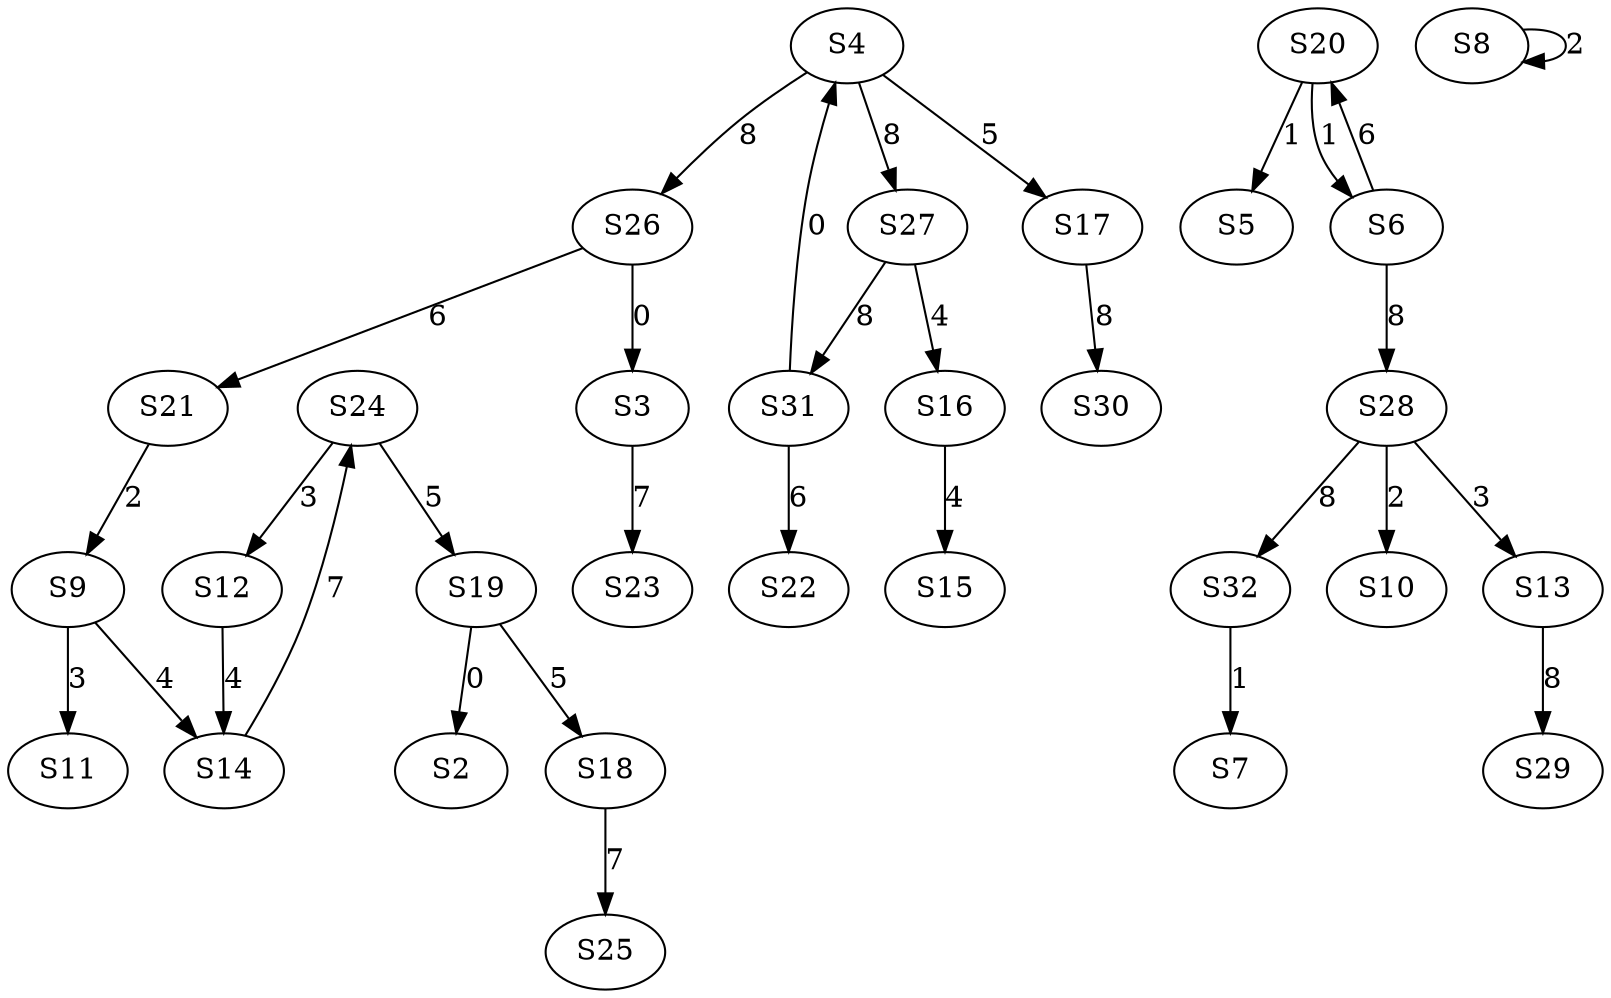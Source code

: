 strict digraph {
	S19 -> S2 [ label = 0 ];
	S26 -> S3 [ label = 0 ];
	S31 -> S4 [ label = 0 ];
	S20 -> S5 [ label = 1 ];
	S20 -> S6 [ label = 1 ];
	S32 -> S7 [ label = 1 ];
	S8 -> S8 [ label = 2 ];
	S21 -> S9 [ label = 2 ];
	S28 -> S10 [ label = 2 ];
	S9 -> S11 [ label = 3 ];
	S24 -> S12 [ label = 3 ];
	S28 -> S13 [ label = 3 ];
	S12 -> S14 [ label = 4 ];
	S16 -> S15 [ label = 4 ];
	S27 -> S16 [ label = 4 ];
	S4 -> S17 [ label = 5 ];
	S19 -> S18 [ label = 5 ];
	S24 -> S19 [ label = 5 ];
	S6 -> S20 [ label = 6 ];
	S26 -> S21 [ label = 6 ];
	S31 -> S22 [ label = 6 ];
	S3 -> S23 [ label = 7 ];
	S14 -> S24 [ label = 7 ];
	S18 -> S25 [ label = 7 ];
	S4 -> S26 [ label = 8 ];
	S4 -> S27 [ label = 8 ];
	S6 -> S28 [ label = 8 ];
	S13 -> S29 [ label = 8 ];
	S17 -> S30 [ label = 8 ];
	S27 -> S31 [ label = 8 ];
	S28 -> S32 [ label = 8 ];
	S9 -> S14 [ label = 4 ];
}